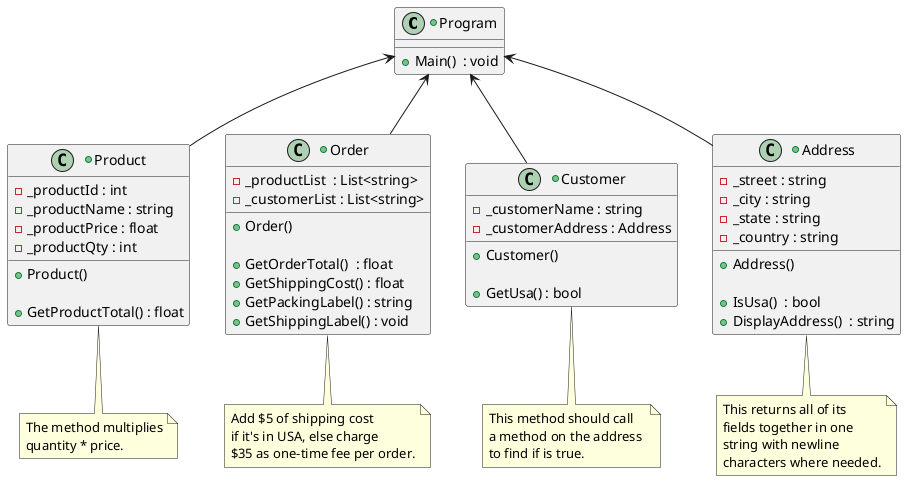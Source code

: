 @startuml Online Ordering
' Encapsulation
+class Program {
  + Main()  : void
}
+class Product {
  - _productId : int
  - _productName : string
  - _productPrice : float
  - _productQty : int

  + Product()

  + GetProductTotal() : float
}
note bottom of Product
  The method multiplies
  quantity * price.
end note

+class Order {
' Attributes
  - _productList  : List<string>
  - _customerList : List<string>

' Constructors
  + Order()

' Behaviors
  + GetOrderTotal()  : float
  + GetShippingCost() : float
  + GetPackingLabel() : string
  + GetShippingLabel() : void
}
note bottom of Order
  Add $5 of shipping cost 
  if it's in USA, else charge
  $35 as one-time fee per order.
end note

+class Customer {
' Attributes
  - _customerName : string
  - _customerAddress : Address

' Constructors
  + Customer()

' Behaviors
  + GetUsa() : bool
}
note bottom of Customer
  This method should call 
  a method on the address 
  to find if is true.
end note

+class Address {
' Attributes
  - _street : string
  - _city : string
  - _state : string
  - _country : string

' Constructors
  + Address()

' Behaviors
  + IsUsa()  : bool
  + DisplayAddress()  : string
}
note bottom of Address
  This returns all of its 
  fields together in one 
  string with newline 
  characters where needed.
end note

Program <-- Product
Program <-- Order
Program <-- Customer
Program <-- Address

@enduml